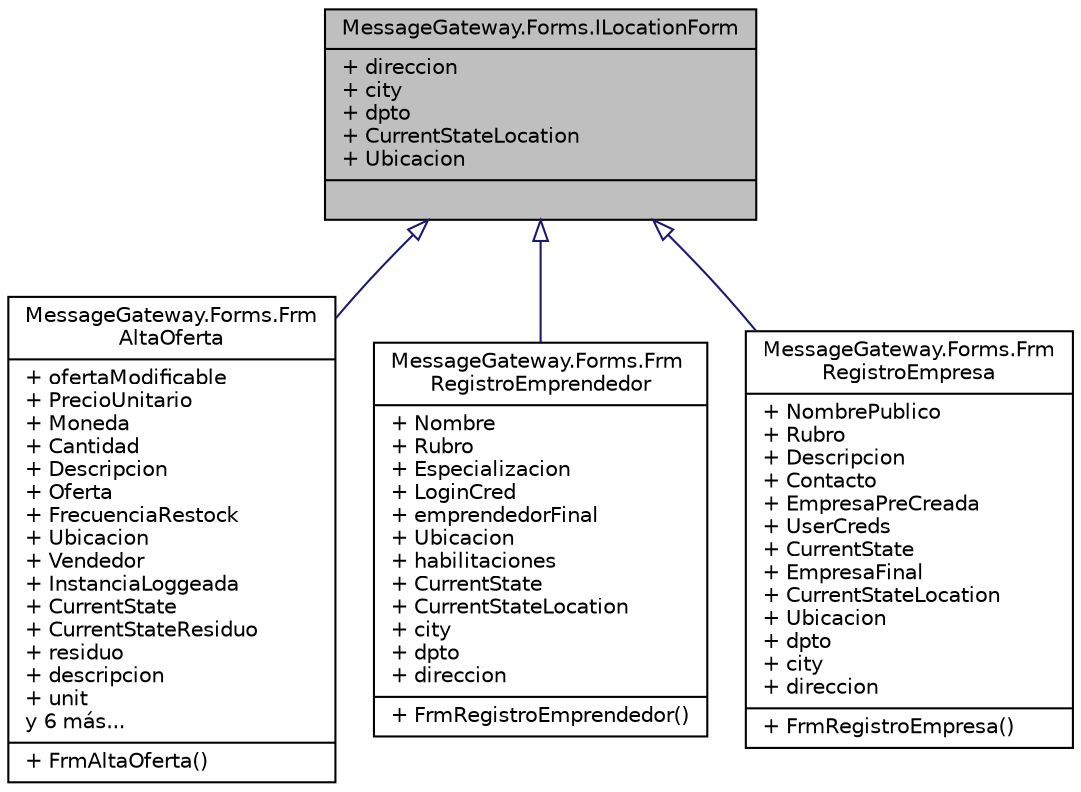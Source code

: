 digraph "MessageGateway.Forms.ILocationForm"
{
 // INTERACTIVE_SVG=YES
 // LATEX_PDF_SIZE
  edge [fontname="Helvetica",fontsize="10",labelfontname="Helvetica",labelfontsize="10"];
  node [fontname="Helvetica",fontsize="10",shape=record];
  Node1 [label="{MessageGateway.Forms.ILocationForm\n|+ direccion\l+ city\l+ dpto\l+ CurrentStateLocation\l+ Ubicacion\l|}",height=0.2,width=0.4,color="black", fillcolor="grey75", style="filled", fontcolor="black",tooltip="Interfaz que engloba todos los formularios que necesitan una instancia de Location."];
  Node1 -> Node2 [dir="back",color="midnightblue",fontsize="10",style="solid",arrowtail="onormal",fontname="Helvetica"];
  Node2 [label="{MessageGateway.Forms.Frm\lAltaOferta\n|+ ofertaModificable\l+ PrecioUnitario\l+ Moneda\l+ Cantidad\l+ Descripcion\l+ Oferta\l+ FrecuenciaRestock\l+ Ubicacion\l+ Vendedor\l+ InstanciaLoggeada\l+ CurrentState\l+ CurrentStateResiduo\l+ residuo\l+ descripcion\l+ unit\ly 6 más...\l|+ FrmAltaOferta()\l}",height=0.2,width=0.4,color="black", fillcolor="white", style="filled",URL="$classMessageGateway_1_1Forms_1_1FrmAltaOferta.html",tooltip="Formulario que recopilara la información necesaria para crear una publicacion."];
  Node1 -> Node3 [dir="back",color="midnightblue",fontsize="10",style="solid",arrowtail="onormal",fontname="Helvetica"];
  Node3 [label="{MessageGateway.Forms.Frm\lRegistroEmprendedor\n|+ Nombre\l+ Rubro\l+ Especializacion\l+ LoginCred\l+ emprendedorFinal\l+ Ubicacion\l+ habilitaciones\l+ CurrentState\l+ CurrentStateLocation\l+ city\l+ dpto\l+ direccion\l|+ FrmRegistroEmprendedor()\l}",height=0.2,width=0.4,color="black", fillcolor="white", style="filled",URL="$classMessageGateway_1_1Forms_1_1FrmRegistroEmprendedor.html",tooltip="Formulario que recopilara la información necesaria para registrar un emprendedor."];
  Node1 -> Node4 [dir="back",color="midnightblue",fontsize="10",style="solid",arrowtail="onormal",fontname="Helvetica"];
  Node4 [label="{MessageGateway.Forms.Frm\lRegistroEmpresa\n|+ NombrePublico\l+ Rubro\l+ Descripcion\l+ Contacto\l+ EmpresaPreCreada\l+ UserCreds\l+ CurrentState\l+ EmpresaFinal\l+ CurrentStateLocation\l+ Ubicacion\l+ dpto\l+ city\l+ direccion\l|+ FrmRegistroEmpresa()\l}",height=0.2,width=0.4,color="black", fillcolor="white", style="filled",URL="$classMessageGateway_1_1Forms_1_1FrmRegistroEmpresa.html",tooltip="Formulario que engloba la creacion de una empresa."];
}
